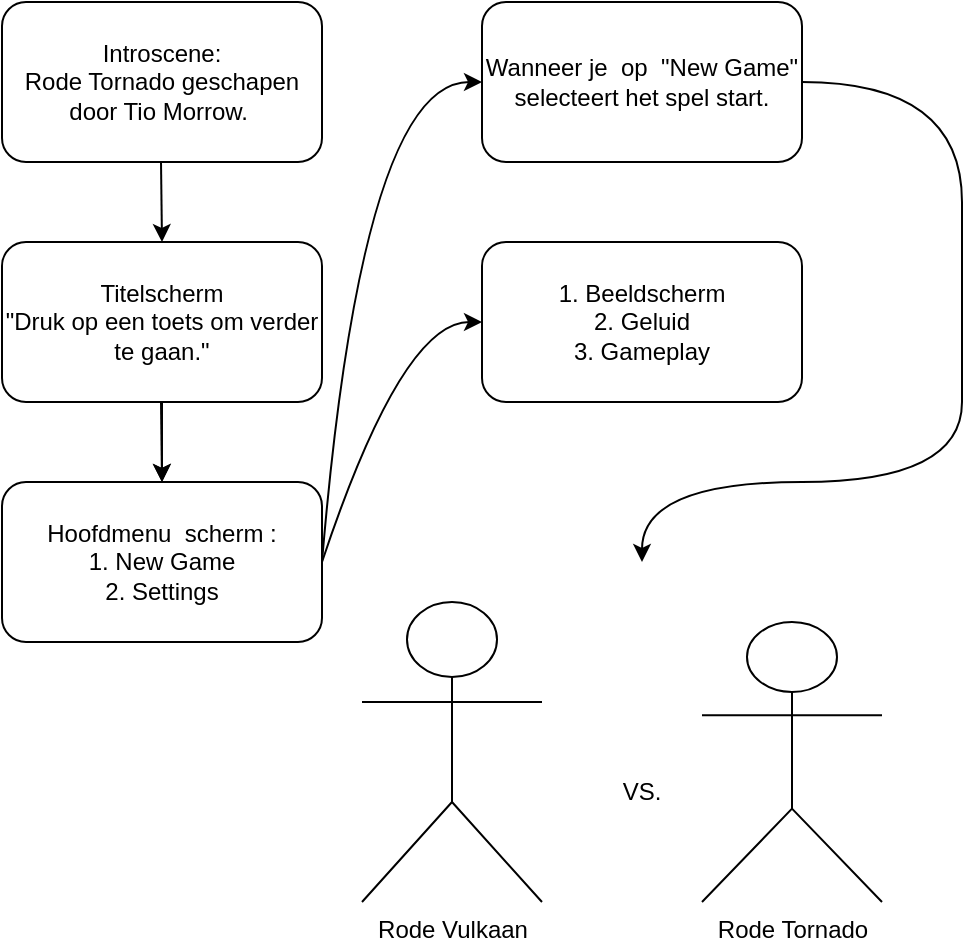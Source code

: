 <mxfile version="20.5.1" type="device"><diagram id="69YqFzVTp_5nxGPr-44C" name="Page-1"><mxGraphModel dx="946" dy="579" grid="1" gridSize="10" guides="1" tooltips="1" connect="1" arrows="1" fold="1" page="1" pageScale="1" pageWidth="827" pageHeight="1169" math="0" shadow="0"><root><mxCell id="0"/><mxCell id="1" parent="0"/><mxCell id="pTWMVw_12GbSEm1ifyKc-6" value="Introscene:&lt;br&gt;Rode Tornado geschapen door Tio Morrow.&amp;nbsp;" style="rounded=1;whiteSpace=wrap;html=1;" vertex="1" parent="1"><mxGeometry x="320" y="40" width="160" height="80" as="geometry"/></mxCell><mxCell id="pTWMVw_12GbSEm1ifyKc-14" value="" style="edgeStyle=orthogonalEdgeStyle;rounded=0;orthogonalLoop=1;jettySize=auto;html=1;curved=1;" edge="1" parent="1" source="pTWMVw_12GbSEm1ifyKc-7" target="pTWMVw_12GbSEm1ifyKc-13"><mxGeometry relative="1" as="geometry"/></mxCell><mxCell id="pTWMVw_12GbSEm1ifyKc-7" value="Titelscherm&lt;br&gt;&quot;Druk op een toets om verder te gaan.&quot;" style="rounded=1;whiteSpace=wrap;html=1;" vertex="1" parent="1"><mxGeometry x="320" y="160" width="160" height="80" as="geometry"/></mxCell><mxCell id="pTWMVw_12GbSEm1ifyKc-8" value="" style="endArrow=classic;html=1;rounded=0;curved=1;" edge="1" parent="1"><mxGeometry width="50" height="50" relative="1" as="geometry"><mxPoint x="399.5" y="120" as="sourcePoint"/><mxPoint x="400" y="160" as="targetPoint"/><Array as="points"/></mxGeometry></mxCell><mxCell id="pTWMVw_12GbSEm1ifyKc-12" value="" style="endArrow=classic;html=1;rounded=0;curved=1;" edge="1" parent="1"><mxGeometry width="50" height="50" relative="1" as="geometry"><mxPoint x="399.5" y="240" as="sourcePoint"/><mxPoint x="400" y="280" as="targetPoint"/></mxGeometry></mxCell><mxCell id="pTWMVw_12GbSEm1ifyKc-13" value="Hoofdmenu &amp;nbsp;scherm :&lt;br&gt;1. New Game&lt;br&gt;2. Settings" style="rounded=1;whiteSpace=wrap;html=1;" vertex="1" parent="1"><mxGeometry x="320" y="280" width="160" height="80" as="geometry"/></mxCell><mxCell id="pTWMVw_12GbSEm1ifyKc-19" value="" style="endArrow=classic;html=1;rounded=0;exitX=1;exitY=0.5;exitDx=0;exitDy=0;curved=1;" edge="1" parent="1" source="pTWMVw_12GbSEm1ifyKc-13"><mxGeometry width="50" height="50" relative="1" as="geometry"><mxPoint x="530" y="310" as="sourcePoint"/><mxPoint x="560" y="80" as="targetPoint"/><Array as="points"><mxPoint x="500" y="80"/></Array></mxGeometry></mxCell><mxCell id="pTWMVw_12GbSEm1ifyKc-20" value="Wanneer je &amp;nbsp;op &amp;nbsp;&quot;New Game&quot; selecteert het spel start." style="rounded=1;whiteSpace=wrap;html=1;" vertex="1" parent="1"><mxGeometry x="560" y="40" width="160" height="80" as="geometry"/></mxCell><mxCell id="pTWMVw_12GbSEm1ifyKc-21" value="" style="endArrow=classic;html=1;rounded=0;curved=1;" edge="1" parent="1"><mxGeometry width="50" height="50" relative="1" as="geometry"><mxPoint x="480" y="320" as="sourcePoint"/><mxPoint x="560" y="200" as="targetPoint"/><Array as="points"><mxPoint x="520" y="200"/></Array></mxGeometry></mxCell><mxCell id="pTWMVw_12GbSEm1ifyKc-22" value="1. Beeldscherm&lt;br&gt;2. Geluid&lt;br&gt;3. Gameplay" style="rounded=1;whiteSpace=wrap;html=1;" vertex="1" parent="1"><mxGeometry x="560" y="160" width="160" height="80" as="geometry"/></mxCell><mxCell id="pTWMVw_12GbSEm1ifyKc-224" value="" style="endArrow=classic;html=1;rounded=0;curved=1;" edge="1" parent="1"><mxGeometry width="50" height="50" relative="1" as="geometry"><mxPoint x="720" y="80" as="sourcePoint"/><mxPoint x="640" y="320" as="targetPoint"/><Array as="points"><mxPoint x="800" y="80"/><mxPoint x="800" y="200"/><mxPoint x="800" y="280"/><mxPoint x="640" y="280"/></Array></mxGeometry></mxCell><object label="Rode Tornado" id="pTWMVw_12GbSEm1ifyKc-226"><mxCell style="shape=umlActor;verticalLabelPosition=bottom;verticalAlign=top;html=1;outlineConnect=0;" vertex="1" parent="1"><mxGeometry x="670" y="350" width="90" height="140" as="geometry"/></mxCell></object><mxCell id="pTWMVw_12GbSEm1ifyKc-229" value="Rode Vulkaan" style="shape=umlActor;verticalLabelPosition=bottom;verticalAlign=top;html=1;outlineConnect=0;" vertex="1" parent="1"><mxGeometry x="500" y="340" width="90" height="150" as="geometry"/></mxCell><mxCell id="pTWMVw_12GbSEm1ifyKc-234" value="VS." style="text;html=1;strokeColor=none;fillColor=none;align=center;verticalAlign=middle;whiteSpace=wrap;rounded=0;" vertex="1" parent="1"><mxGeometry x="610" y="420" width="60" height="30" as="geometry"/></mxCell></root></mxGraphModel></diagram></mxfile>